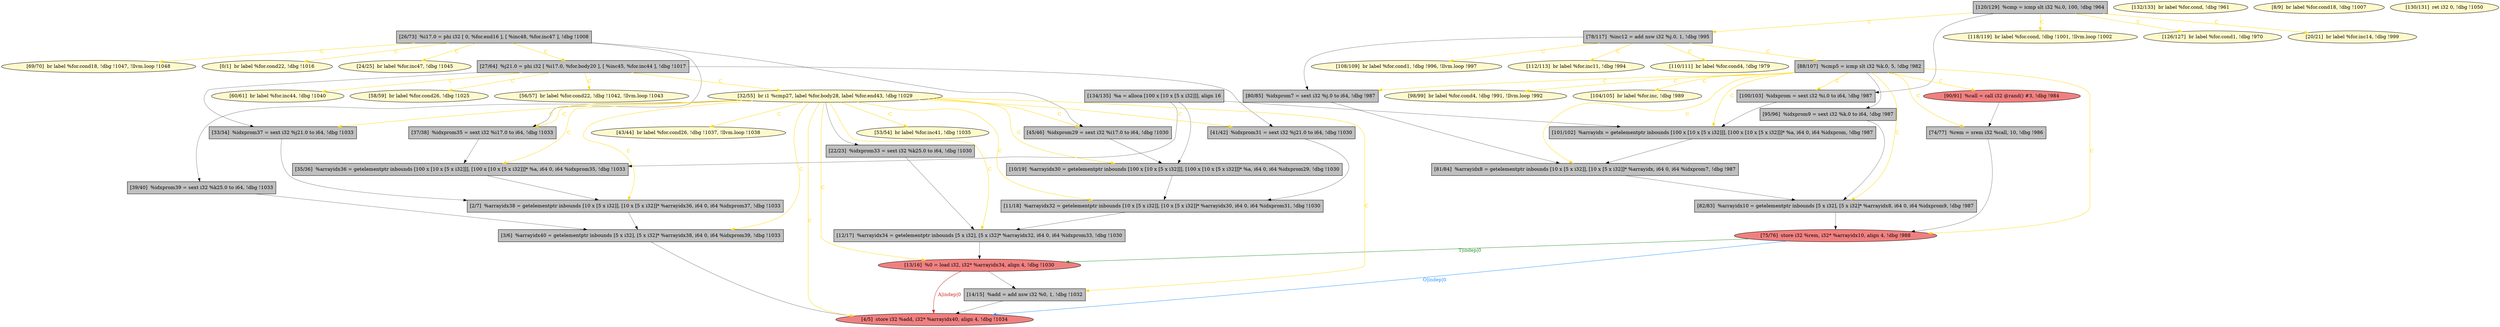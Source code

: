 
digraph G {


node198 [fillcolor=lemonchiffon,label="[43/44]  br label %for.cond26, !dbg !1037, !llvm.loop !1038",shape=ellipse,style=filled ]
node196 [fillcolor=grey,label="[80/85]  %idxprom7 = sext i32 %j.0 to i64, !dbg !987",shape=rectangle,style=filled ]
node194 [fillcolor=lightcoral,label="[75/76]  store i32 %rem, i32* %arrayidx10, align 4, !dbg !988",shape=ellipse,style=filled ]
node193 [fillcolor=grey,label="[134/135]  %a = alloca [100 x [10 x [5 x i32]]], align 16",shape=rectangle,style=filled ]
node191 [fillcolor=lemonchiffon,label="[108/109]  br label %for.cond1, !dbg !996, !llvm.loop !997",shape=ellipse,style=filled ]
node189 [fillcolor=grey,label="[26/73]  %i17.0 = phi i32 [ 0, %for.end16 ], [ %inc48, %for.inc47 ], !dbg !1008",shape=rectangle,style=filled ]
node200 [fillcolor=lightcoral,label="[4/5]  store i32 %add, i32* %arrayidx40, align 4, !dbg !1034",shape=ellipse,style=filled ]
node188 [fillcolor=lemonchiffon,label="[132/133]  br label %for.cond, !dbg !961",shape=ellipse,style=filled ]
node187 [fillcolor=lightcoral,label="[90/91]  %call = call i32 @rand() #3, !dbg !984",shape=ellipse,style=filled ]
node165 [fillcolor=lemonchiffon,label="[60/61]  br label %for.inc44, !dbg !1040",shape=ellipse,style=filled ]
node199 [fillcolor=lemonchiffon,label="[98/99]  br label %for.cond4, !dbg !991, !llvm.loop !992",shape=ellipse,style=filled ]
node169 [fillcolor=grey,label="[22/23]  %idxprom33 = sext i32 %k25.0 to i64, !dbg !1030",shape=rectangle,style=filled ]
node163 [fillcolor=grey,label="[100/103]  %idxprom = sext i32 %i.0 to i64, !dbg !987",shape=rectangle,style=filled ]
node182 [fillcolor=grey,label="[12/17]  %arrayidx34 = getelementptr inbounds [5 x i32], [5 x i32]* %arrayidx32, i64 0, i64 %idxprom33, !dbg !1030",shape=rectangle,style=filled ]
node162 [fillcolor=grey,label="[82/83]  %arrayidx10 = getelementptr inbounds [5 x i32], [5 x i32]* %arrayidx8, i64 0, i64 %idxprom9, !dbg !987",shape=rectangle,style=filled ]
node197 [fillcolor=grey,label="[81/84]  %arrayidx8 = getelementptr inbounds [10 x [5 x i32]], [10 x [5 x i32]]* %arrayidx, i64 0, i64 %idxprom7, !dbg !987",shape=rectangle,style=filled ]
node161 [fillcolor=grey,label="[27/64]  %j21.0 = phi i32 [ %i17.0, %for.body20 ], [ %inc45, %for.inc44 ], !dbg !1017",shape=rectangle,style=filled ]
node190 [fillcolor=grey,label="[74/77]  %rem = srem i32 %call, 10, !dbg !986",shape=rectangle,style=filled ]
node159 [fillcolor=lemonchiffon,label="[58/59]  br label %for.cond26, !dbg !1025",shape=ellipse,style=filled ]
node171 [fillcolor=grey,label="[11/18]  %arrayidx32 = getelementptr inbounds [10 x [5 x i32]], [10 x [5 x i32]]* %arrayidx30, i64 0, i64 %idxprom31, !dbg !1030",shape=rectangle,style=filled ]
node160 [fillcolor=grey,label="[45/46]  %idxprom29 = sext i32 %i17.0 to i64, !dbg !1030",shape=rectangle,style=filled ]
node172 [fillcolor=grey,label="[3/6]  %arrayidx40 = getelementptr inbounds [5 x i32], [5 x i32]* %arrayidx38, i64 0, i64 %idxprom39, !dbg !1033",shape=rectangle,style=filled ]
node180 [fillcolor=lightcoral,label="[13/16]  %0 = load i32, i32* %arrayidx34, align 4, !dbg !1030",shape=ellipse,style=filled ]
node186 [fillcolor=grey,label="[95/96]  %idxprom9 = sext i32 %k.0 to i64, !dbg !987",shape=rectangle,style=filled ]
node158 [fillcolor=lemonchiffon,label="[32/55]  br i1 %cmp27, label %for.body28, label %for.end43, !dbg !1029",shape=ellipse,style=filled ]
node153 [fillcolor=lemonchiffon,label="[69/70]  br label %for.cond18, !dbg !1047, !llvm.loop !1048",shape=ellipse,style=filled ]
node152 [fillcolor=lemonchiffon,label="[118/119]  br label %for.cond, !dbg !1001, !llvm.loop !1002",shape=ellipse,style=filled ]
node179 [fillcolor=lemonchiffon,label="[0/1]  br label %for.cond22, !dbg !1016",shape=ellipse,style=filled ]
node154 [fillcolor=grey,label="[120/129]  %cmp = icmp slt i32 %i.0, 100, !dbg !964",shape=rectangle,style=filled ]
node192 [fillcolor=lemonchiffon,label="[56/57]  br label %for.cond22, !dbg !1042, !llvm.loop !1043",shape=ellipse,style=filled ]
node166 [fillcolor=lemonchiffon,label="[112/113]  br label %for.inc11, !dbg !994",shape=ellipse,style=filled ]
node164 [fillcolor=grey,label="[33/34]  %idxprom37 = sext i32 %j21.0 to i64, !dbg !1033",shape=rectangle,style=filled ]
node174 [fillcolor=grey,label="[10/19]  %arrayidx30 = getelementptr inbounds [100 x [10 x [5 x i32]]], [100 x [10 x [5 x i32]]]* %a, i64 0, i64 %idxprom29, !dbg !1030",shape=rectangle,style=filled ]
node157 [fillcolor=grey,label="[41/42]  %idxprom31 = sext i32 %j21.0 to i64, !dbg !1030",shape=rectangle,style=filled ]
node195 [fillcolor=lemonchiffon,label="[126/127]  br label %for.cond1, !dbg !970",shape=ellipse,style=filled ]
node167 [fillcolor=lemonchiffon,label="[110/111]  br label %for.cond4, !dbg !979",shape=ellipse,style=filled ]
node168 [fillcolor=lemonchiffon,label="[24/25]  br label %for.inc47, !dbg !1045",shape=ellipse,style=filled ]
node170 [fillcolor=lemonchiffon,label="[20/21]  br label %for.inc14, !dbg !999",shape=ellipse,style=filled ]
node173 [fillcolor=grey,label="[88/107]  %cmp5 = icmp slt i32 %k.0, 5, !dbg !982",shape=rectangle,style=filled ]
node175 [fillcolor=lemonchiffon,label="[8/9]  br label %for.cond18, !dbg !1007",shape=ellipse,style=filled ]
node151 [fillcolor=grey,label="[35/36]  %arrayidx36 = getelementptr inbounds [100 x [10 x [5 x i32]]], [100 x [10 x [5 x i32]]]* %a, i64 0, i64 %idxprom35, !dbg !1033",shape=rectangle,style=filled ]
node156 [fillcolor=grey,label="[39/40]  %idxprom39 = sext i32 %k25.0 to i64, !dbg !1033",shape=rectangle,style=filled ]
node176 [fillcolor=grey,label="[14/15]  %add = add nsw i32 %0, 1, !dbg !1032",shape=rectangle,style=filled ]
node183 [fillcolor=lemonchiffon,label="[104/105]  br label %for.inc, !dbg !989",shape=ellipse,style=filled ]
node184 [fillcolor=lemonchiffon,label="[53/54]  br label %for.inc41, !dbg !1035",shape=ellipse,style=filled ]
node177 [fillcolor=grey,label="[101/102]  %arrayidx = getelementptr inbounds [100 x [10 x [5 x i32]]], [100 x [10 x [5 x i32]]]* %a, i64 0, i64 %idxprom, !dbg !987",shape=rectangle,style=filled ]
node178 [fillcolor=grey,label="[2/7]  %arrayidx38 = getelementptr inbounds [10 x [5 x i32]], [10 x [5 x i32]]* %arrayidx36, i64 0, i64 %idxprom37, !dbg !1033",shape=rectangle,style=filled ]
node181 [fillcolor=grey,label="[78/117]  %inc12 = add nsw i32 %j.0, 1, !dbg !995",shape=rectangle,style=filled ]
node155 [fillcolor=grey,label="[37/38]  %idxprom35 = sext i32 %i17.0 to i64, !dbg !1033",shape=rectangle,style=filled ]
node185 [fillcolor=lemonchiffon,label="[130/131]  ret i32 0, !dbg !1050",shape=ellipse,style=filled ]

node189->node161 [style=solid,color=gold,label="C",penwidth=1.0,fontcolor=gold ]
node189->node153 [style=solid,color=gold,label="C",penwidth=1.0,fontcolor=gold ]
node169->node182 [style=solid,color=black,label="",penwidth=0.5,fontcolor=black ]
node181->node196 [style=solid,color=black,label="",penwidth=0.5,fontcolor=black ]
node181->node191 [style=solid,color=gold,label="C",penwidth=1.0,fontcolor=gold ]
node190->node194 [style=solid,color=black,label="",penwidth=0.5,fontcolor=black ]
node173->node162 [style=solid,color=gold,label="C",penwidth=1.0,fontcolor=gold ]
node173->node187 [style=solid,color=gold,label="C",penwidth=1.0,fontcolor=gold ]
node173->node197 [style=solid,color=gold,label="C",penwidth=1.0,fontcolor=gold ]
node187->node190 [style=solid,color=black,label="",penwidth=0.5,fontcolor=black ]
node173->node190 [style=solid,color=gold,label="C",penwidth=1.0,fontcolor=gold ]
node181->node167 [style=solid,color=gold,label="C",penwidth=1.0,fontcolor=gold ]
node180->node176 [style=solid,color=black,label="",penwidth=0.5,fontcolor=black ]
node181->node173 [style=solid,color=gold,label="C",penwidth=1.0,fontcolor=gold ]
node193->node174 [style=solid,color=black,label="",penwidth=0.5,fontcolor=black ]
node173->node163 [style=solid,color=gold,label="C",penwidth=1.0,fontcolor=gold ]
node178->node172 [style=solid,color=black,label="",penwidth=0.5,fontcolor=black ]
node156->node172 [style=solid,color=black,label="",penwidth=0.5,fontcolor=black ]
node176->node200 [style=solid,color=black,label="",penwidth=0.5,fontcolor=black ]
node172->node200 [style=solid,color=black,label="",penwidth=0.5,fontcolor=black ]
node189->node179 [style=solid,color=gold,label="C",penwidth=1.0,fontcolor=gold ]
node158->node172 [style=solid,color=gold,label="C",penwidth=1.0,fontcolor=gold ]
node154->node152 [style=solid,color=gold,label="C",penwidth=1.0,fontcolor=gold ]
node173->node177 [style=solid,color=gold,label="C",penwidth=1.0,fontcolor=gold ]
node174->node171 [style=solid,color=black,label="",penwidth=0.5,fontcolor=black ]
node173->node196 [style=solid,color=gold,label="C",penwidth=1.0,fontcolor=gold ]
node158->node182 [style=solid,color=gold,label="C",penwidth=1.0,fontcolor=gold ]
node180->node200 [style=solid,color=firebrick3,label="A|indep|0",penwidth=1.0,fontcolor=firebrick3 ]
node177->node197 [style=solid,color=black,label="",penwidth=0.5,fontcolor=black ]
node158->node160 [style=solid,color=gold,label="C",penwidth=1.0,fontcolor=gold ]
node161->node158 [style=solid,color=gold,label="C",penwidth=1.0,fontcolor=gold ]
node173->node183 [style=solid,color=gold,label="C",penwidth=1.0,fontcolor=gold ]
node158->node198 [style=solid,color=gold,label="C",penwidth=1.0,fontcolor=gold ]
node164->node178 [style=solid,color=black,label="",penwidth=0.5,fontcolor=black ]
node158->node151 [style=solid,color=gold,label="C",penwidth=1.0,fontcolor=gold ]
node158->node180 [style=solid,color=gold,label="C",penwidth=1.0,fontcolor=gold ]
node160->node174 [style=solid,color=black,label="",penwidth=0.5,fontcolor=black ]
node158->node157 [style=solid,color=gold,label="C",penwidth=1.0,fontcolor=gold ]
node151->node178 [style=solid,color=black,label="",penwidth=0.5,fontcolor=black ]
node158->node156 [style=solid,color=black,label="",penwidth=0.5,fontcolor=black ]
node171->node182 [style=solid,color=black,label="",penwidth=0.5,fontcolor=black ]
node154->node163 [style=solid,color=black,label="",penwidth=0.5,fontcolor=black ]
node154->node195 [style=solid,color=gold,label="C",penwidth=1.0,fontcolor=gold ]
node173->node194 [style=solid,color=gold,label="C",penwidth=1.0,fontcolor=gold ]
node158->node200 [style=solid,color=gold,label="C",penwidth=1.0,fontcolor=gold ]
node154->node181 [style=solid,color=gold,label="C",penwidth=1.0,fontcolor=gold ]
node158->node155 [style=solid,color=gold,label="C",penwidth=1.0,fontcolor=gold ]
node158->node176 [style=solid,color=gold,label="C",penwidth=1.0,fontcolor=gold ]
node155->node151 [style=solid,color=black,label="",penwidth=0.5,fontcolor=black ]
node158->node169 [style=solid,color=black,label="",penwidth=0.5,fontcolor=black ]
node161->node157 [style=solid,color=black,label="",penwidth=0.5,fontcolor=black ]
node161->node192 [style=solid,color=gold,label="C",penwidth=1.0,fontcolor=gold ]
node158->node174 [style=solid,color=gold,label="C",penwidth=1.0,fontcolor=gold ]
node158->node178 [style=solid,color=gold,label="C",penwidth=1.0,fontcolor=gold ]
node154->node170 [style=solid,color=gold,label="C",penwidth=1.0,fontcolor=gold ]
node194->node180 [style=solid,color=forestgreen,label="T|indep|0",penwidth=1.0,fontcolor=forestgreen ]
node158->node184 [style=solid,color=gold,label="C",penwidth=1.0,fontcolor=gold ]
node173->node186 [style=solid,color=black,label="",penwidth=0.5,fontcolor=black ]
node161->node165 [style=solid,color=gold,label="C",penwidth=1.0,fontcolor=gold ]
node158->node164 [style=solid,color=gold,label="C",penwidth=1.0,fontcolor=gold ]
node161->node164 [style=solid,color=black,label="",penwidth=0.5,fontcolor=black ]
node189->node155 [style=solid,color=black,label="",penwidth=0.5,fontcolor=black ]
node194->node200 [style=solid,color=dodgerblue,label="O|indep|0",penwidth=1.0,fontcolor=dodgerblue ]
node158->node171 [style=solid,color=gold,label="C",penwidth=1.0,fontcolor=gold ]
node162->node194 [style=solid,color=black,label="",penwidth=0.5,fontcolor=black ]
node173->node199 [style=solid,color=gold,label="C",penwidth=1.0,fontcolor=gold ]
node189->node160 [style=solid,color=black,label="",penwidth=0.5,fontcolor=black ]
node196->node197 [style=solid,color=black,label="",penwidth=0.5,fontcolor=black ]
node197->node162 [style=solid,color=black,label="",penwidth=0.5,fontcolor=black ]
node189->node168 [style=solid,color=gold,label="C",penwidth=1.0,fontcolor=gold ]
node186->node162 [style=solid,color=black,label="",penwidth=0.5,fontcolor=black ]
node193->node151 [style=solid,color=black,label="",penwidth=0.5,fontcolor=black ]
node182->node180 [style=solid,color=black,label="",penwidth=0.5,fontcolor=black ]
node193->node177 [style=solid,color=black,label="",penwidth=0.5,fontcolor=black ]
node161->node159 [style=solid,color=gold,label="C",penwidth=1.0,fontcolor=gold ]
node181->node166 [style=solid,color=gold,label="C",penwidth=1.0,fontcolor=gold ]
node157->node171 [style=solid,color=black,label="",penwidth=0.5,fontcolor=black ]
node163->node177 [style=solid,color=black,label="",penwidth=0.5,fontcolor=black ]


}
